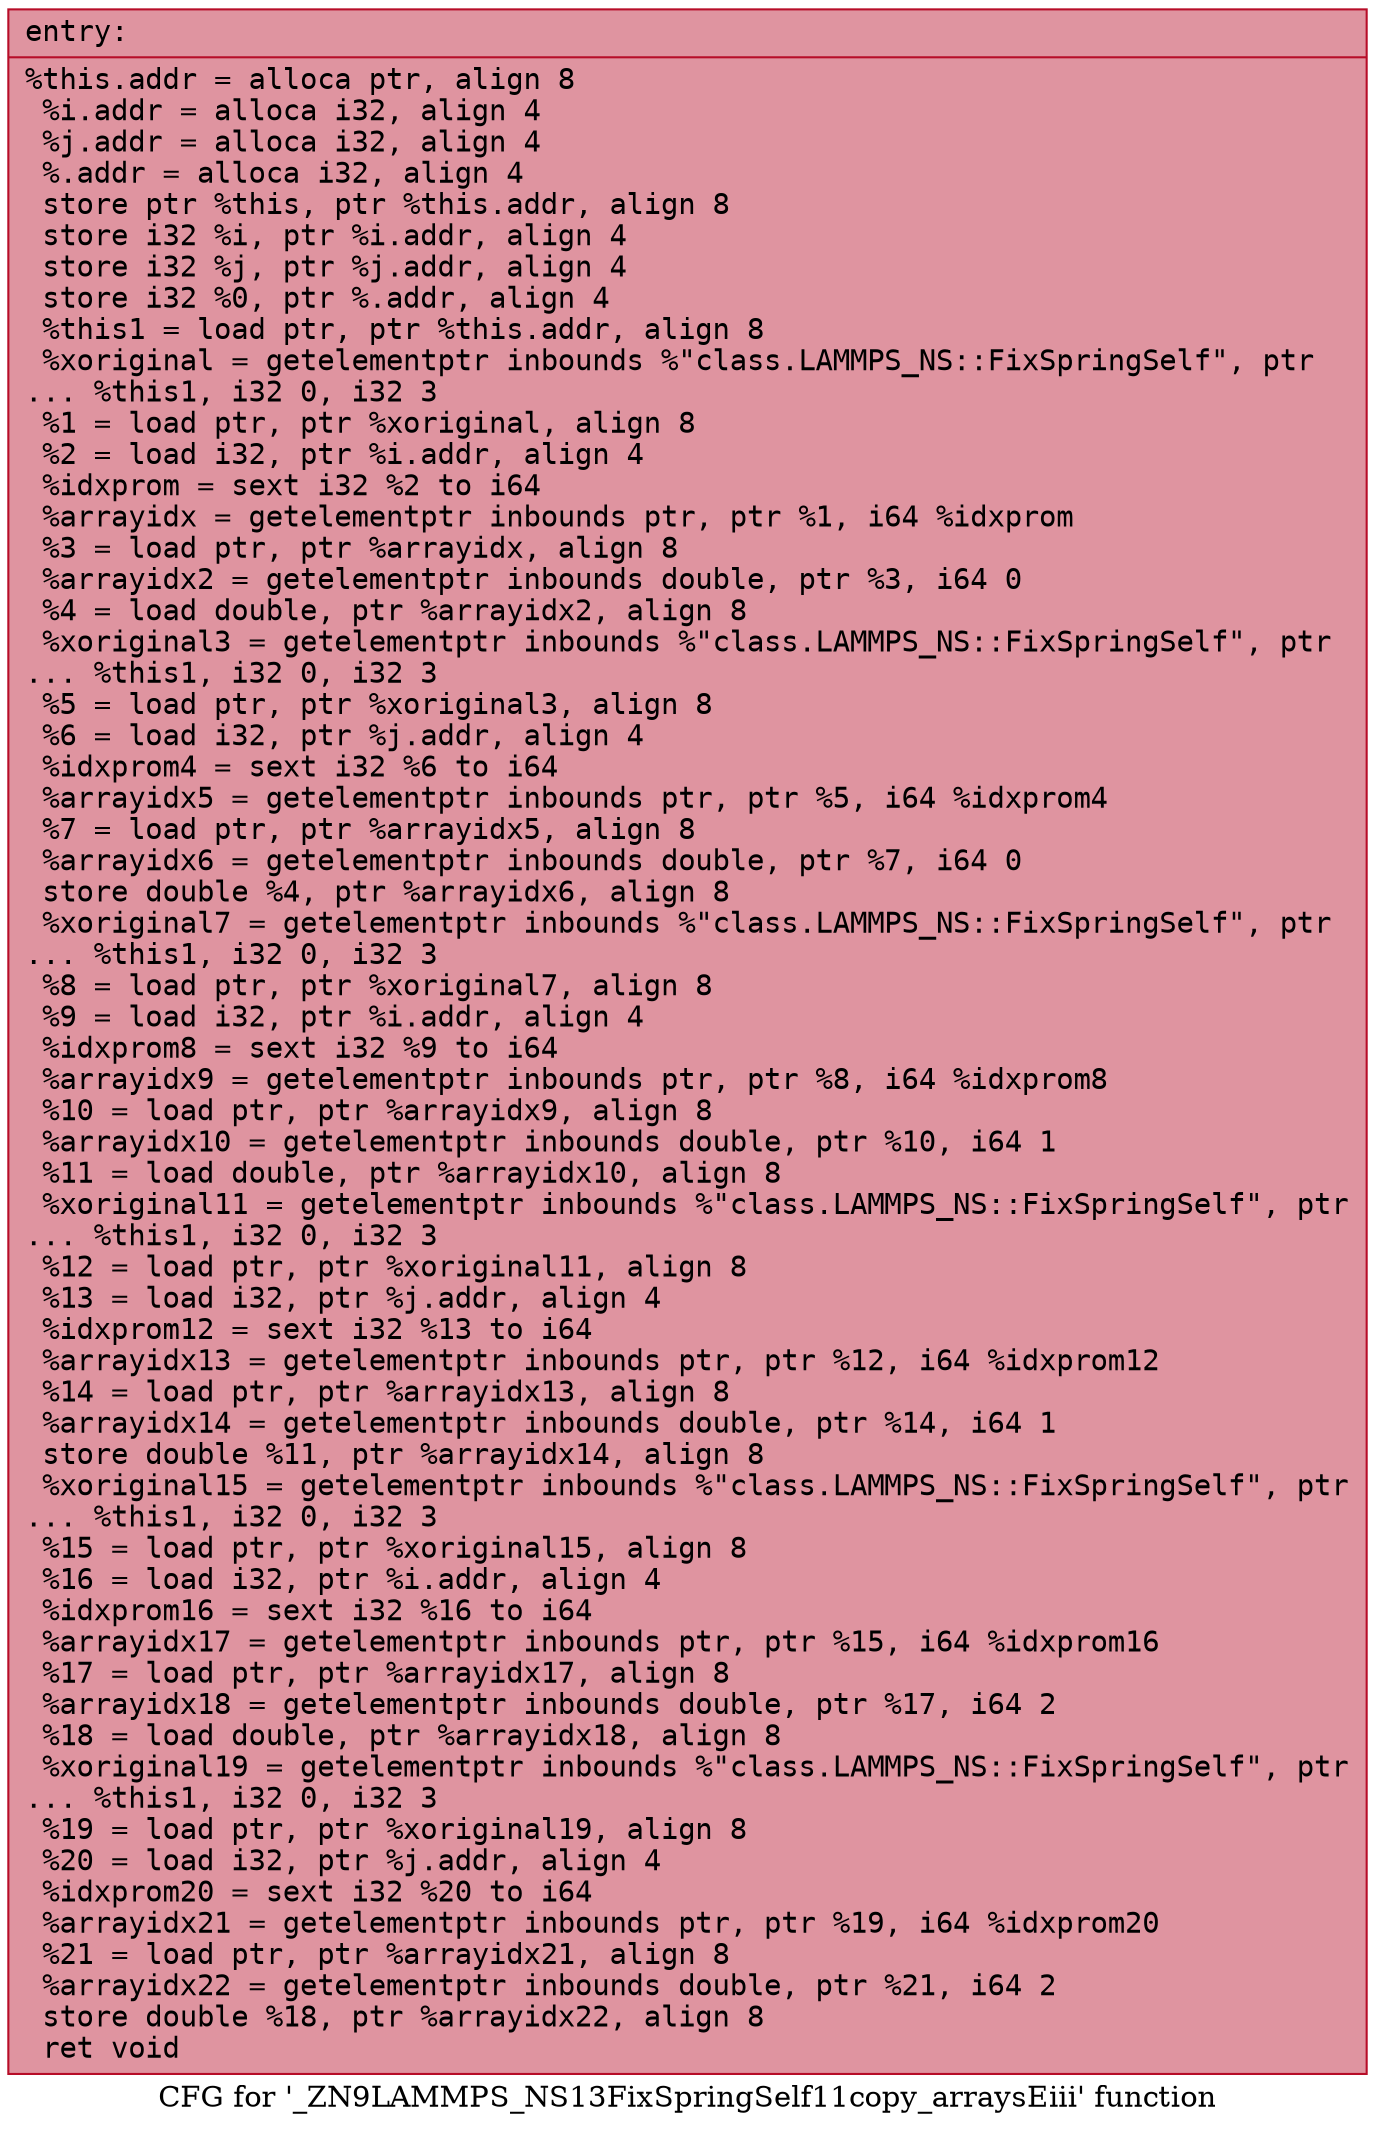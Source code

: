 digraph "CFG for '_ZN9LAMMPS_NS13FixSpringSelf11copy_arraysEiii' function" {
	label="CFG for '_ZN9LAMMPS_NS13FixSpringSelf11copy_arraysEiii' function";

	Node0x5622f8d25220 [shape=record,color="#b70d28ff", style=filled, fillcolor="#b70d2870" fontname="Courier",label="{entry:\l|  %this.addr = alloca ptr, align 8\l  %i.addr = alloca i32, align 4\l  %j.addr = alloca i32, align 4\l  %.addr = alloca i32, align 4\l  store ptr %this, ptr %this.addr, align 8\l  store i32 %i, ptr %i.addr, align 4\l  store i32 %j, ptr %j.addr, align 4\l  store i32 %0, ptr %.addr, align 4\l  %this1 = load ptr, ptr %this.addr, align 8\l  %xoriginal = getelementptr inbounds %\"class.LAMMPS_NS::FixSpringSelf\", ptr\l... %this1, i32 0, i32 3\l  %1 = load ptr, ptr %xoriginal, align 8\l  %2 = load i32, ptr %i.addr, align 4\l  %idxprom = sext i32 %2 to i64\l  %arrayidx = getelementptr inbounds ptr, ptr %1, i64 %idxprom\l  %3 = load ptr, ptr %arrayidx, align 8\l  %arrayidx2 = getelementptr inbounds double, ptr %3, i64 0\l  %4 = load double, ptr %arrayidx2, align 8\l  %xoriginal3 = getelementptr inbounds %\"class.LAMMPS_NS::FixSpringSelf\", ptr\l... %this1, i32 0, i32 3\l  %5 = load ptr, ptr %xoriginal3, align 8\l  %6 = load i32, ptr %j.addr, align 4\l  %idxprom4 = sext i32 %6 to i64\l  %arrayidx5 = getelementptr inbounds ptr, ptr %5, i64 %idxprom4\l  %7 = load ptr, ptr %arrayidx5, align 8\l  %arrayidx6 = getelementptr inbounds double, ptr %7, i64 0\l  store double %4, ptr %arrayidx6, align 8\l  %xoriginal7 = getelementptr inbounds %\"class.LAMMPS_NS::FixSpringSelf\", ptr\l... %this1, i32 0, i32 3\l  %8 = load ptr, ptr %xoriginal7, align 8\l  %9 = load i32, ptr %i.addr, align 4\l  %idxprom8 = sext i32 %9 to i64\l  %arrayidx9 = getelementptr inbounds ptr, ptr %8, i64 %idxprom8\l  %10 = load ptr, ptr %arrayidx9, align 8\l  %arrayidx10 = getelementptr inbounds double, ptr %10, i64 1\l  %11 = load double, ptr %arrayidx10, align 8\l  %xoriginal11 = getelementptr inbounds %\"class.LAMMPS_NS::FixSpringSelf\", ptr\l... %this1, i32 0, i32 3\l  %12 = load ptr, ptr %xoriginal11, align 8\l  %13 = load i32, ptr %j.addr, align 4\l  %idxprom12 = sext i32 %13 to i64\l  %arrayidx13 = getelementptr inbounds ptr, ptr %12, i64 %idxprom12\l  %14 = load ptr, ptr %arrayidx13, align 8\l  %arrayidx14 = getelementptr inbounds double, ptr %14, i64 1\l  store double %11, ptr %arrayidx14, align 8\l  %xoriginal15 = getelementptr inbounds %\"class.LAMMPS_NS::FixSpringSelf\", ptr\l... %this1, i32 0, i32 3\l  %15 = load ptr, ptr %xoriginal15, align 8\l  %16 = load i32, ptr %i.addr, align 4\l  %idxprom16 = sext i32 %16 to i64\l  %arrayidx17 = getelementptr inbounds ptr, ptr %15, i64 %idxprom16\l  %17 = load ptr, ptr %arrayidx17, align 8\l  %arrayidx18 = getelementptr inbounds double, ptr %17, i64 2\l  %18 = load double, ptr %arrayidx18, align 8\l  %xoriginal19 = getelementptr inbounds %\"class.LAMMPS_NS::FixSpringSelf\", ptr\l... %this1, i32 0, i32 3\l  %19 = load ptr, ptr %xoriginal19, align 8\l  %20 = load i32, ptr %j.addr, align 4\l  %idxprom20 = sext i32 %20 to i64\l  %arrayidx21 = getelementptr inbounds ptr, ptr %19, i64 %idxprom20\l  %21 = load ptr, ptr %arrayidx21, align 8\l  %arrayidx22 = getelementptr inbounds double, ptr %21, i64 2\l  store double %18, ptr %arrayidx22, align 8\l  ret void\l}"];
}
